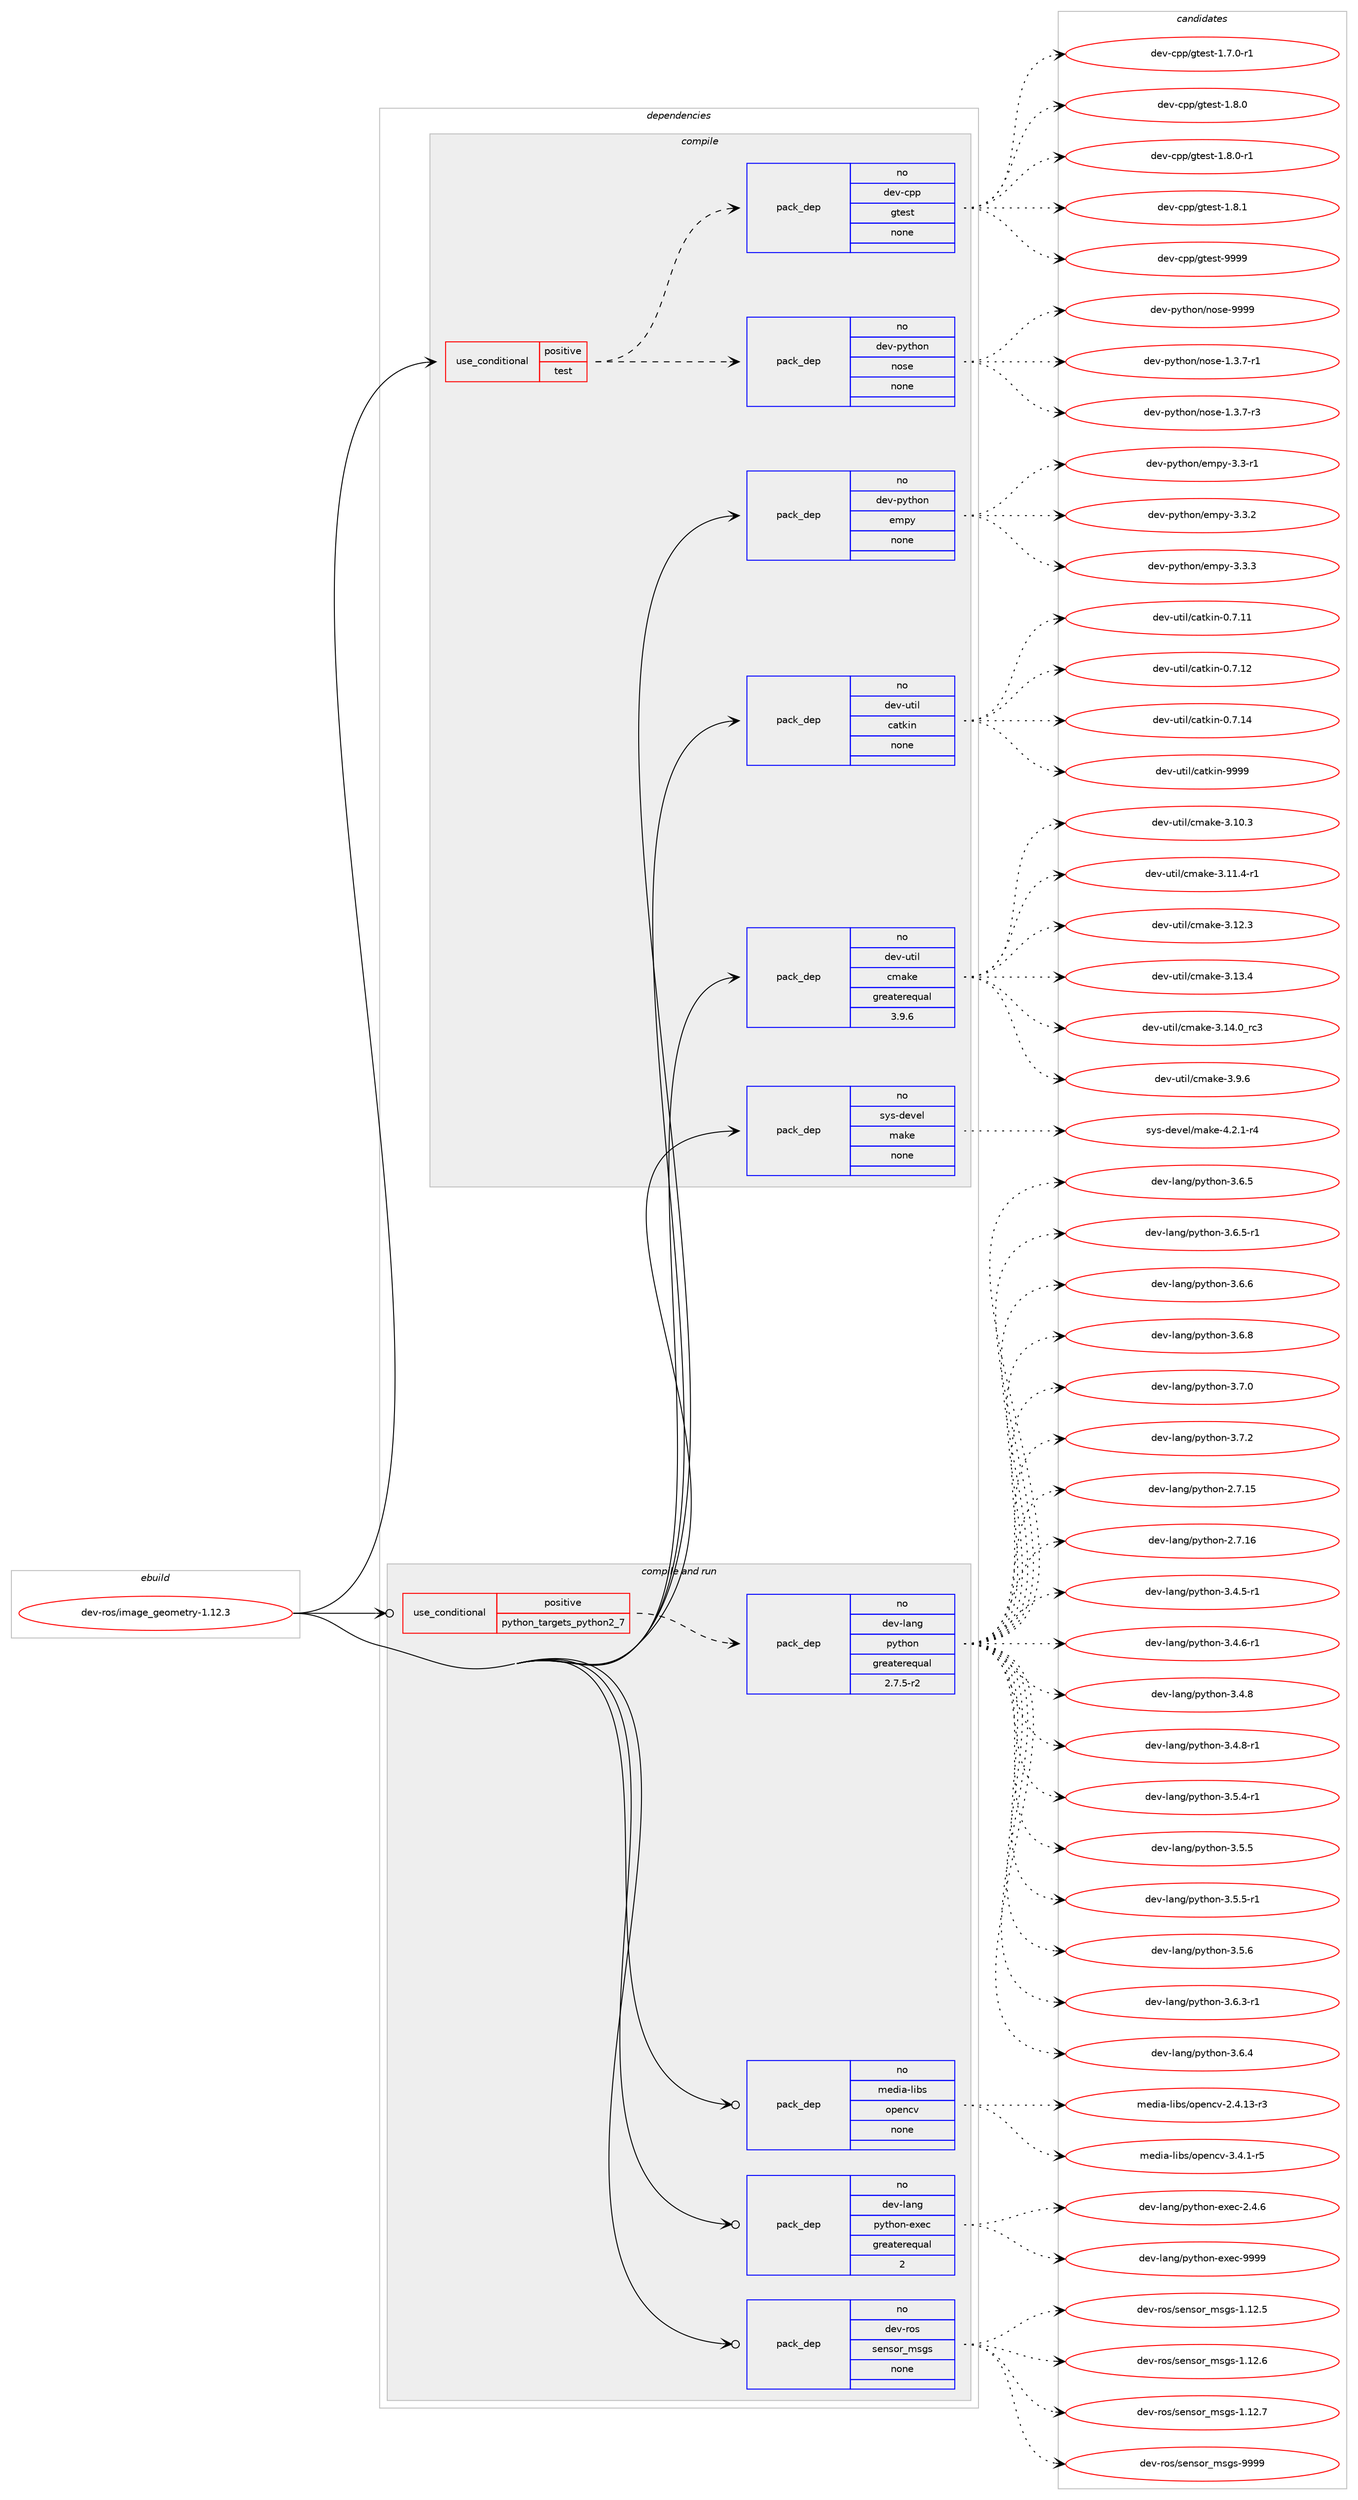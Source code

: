 digraph prolog {

# *************
# Graph options
# *************

newrank=true;
concentrate=true;
compound=true;
graph [rankdir=LR,fontname=Helvetica,fontsize=10,ranksep=1.5];#, ranksep=2.5, nodesep=0.2];
edge  [arrowhead=vee];
node  [fontname=Helvetica,fontsize=10];

# **********
# The ebuild
# **********

subgraph cluster_leftcol {
color=gray;
rank=same;
label=<<i>ebuild</i>>;
id [label="dev-ros/image_geometry-1.12.3", color=red, width=4, href="../dev-ros/image_geometry-1.12.3.svg"];
}

# ****************
# The dependencies
# ****************

subgraph cluster_midcol {
color=gray;
label=<<i>dependencies</i>>;
subgraph cluster_compile {
fillcolor="#eeeeee";
style=filled;
label=<<i>compile</i>>;
subgraph cond388703 {
dependency1457483 [label=<<TABLE BORDER="0" CELLBORDER="1" CELLSPACING="0" CELLPADDING="4"><TR><TD ROWSPAN="3" CELLPADDING="10">use_conditional</TD></TR><TR><TD>positive</TD></TR><TR><TD>test</TD></TR></TABLE>>, shape=none, color=red];
subgraph pack1045390 {
dependency1457484 [label=<<TABLE BORDER="0" CELLBORDER="1" CELLSPACING="0" CELLPADDING="4" WIDTH="220"><TR><TD ROWSPAN="6" CELLPADDING="30">pack_dep</TD></TR><TR><TD WIDTH="110">no</TD></TR><TR><TD>dev-python</TD></TR><TR><TD>nose</TD></TR><TR><TD>none</TD></TR><TR><TD></TD></TR></TABLE>>, shape=none, color=blue];
}
dependency1457483:e -> dependency1457484:w [weight=20,style="dashed",arrowhead="vee"];
subgraph pack1045391 {
dependency1457485 [label=<<TABLE BORDER="0" CELLBORDER="1" CELLSPACING="0" CELLPADDING="4" WIDTH="220"><TR><TD ROWSPAN="6" CELLPADDING="30">pack_dep</TD></TR><TR><TD WIDTH="110">no</TD></TR><TR><TD>dev-cpp</TD></TR><TR><TD>gtest</TD></TR><TR><TD>none</TD></TR><TR><TD></TD></TR></TABLE>>, shape=none, color=blue];
}
dependency1457483:e -> dependency1457485:w [weight=20,style="dashed",arrowhead="vee"];
}
id:e -> dependency1457483:w [weight=20,style="solid",arrowhead="vee"];
subgraph pack1045392 {
dependency1457486 [label=<<TABLE BORDER="0" CELLBORDER="1" CELLSPACING="0" CELLPADDING="4" WIDTH="220"><TR><TD ROWSPAN="6" CELLPADDING="30">pack_dep</TD></TR><TR><TD WIDTH="110">no</TD></TR><TR><TD>dev-python</TD></TR><TR><TD>empy</TD></TR><TR><TD>none</TD></TR><TR><TD></TD></TR></TABLE>>, shape=none, color=blue];
}
id:e -> dependency1457486:w [weight=20,style="solid",arrowhead="vee"];
subgraph pack1045393 {
dependency1457487 [label=<<TABLE BORDER="0" CELLBORDER="1" CELLSPACING="0" CELLPADDING="4" WIDTH="220"><TR><TD ROWSPAN="6" CELLPADDING="30">pack_dep</TD></TR><TR><TD WIDTH="110">no</TD></TR><TR><TD>dev-util</TD></TR><TR><TD>catkin</TD></TR><TR><TD>none</TD></TR><TR><TD></TD></TR></TABLE>>, shape=none, color=blue];
}
id:e -> dependency1457487:w [weight=20,style="solid",arrowhead="vee"];
subgraph pack1045394 {
dependency1457488 [label=<<TABLE BORDER="0" CELLBORDER="1" CELLSPACING="0" CELLPADDING="4" WIDTH="220"><TR><TD ROWSPAN="6" CELLPADDING="30">pack_dep</TD></TR><TR><TD WIDTH="110">no</TD></TR><TR><TD>dev-util</TD></TR><TR><TD>cmake</TD></TR><TR><TD>greaterequal</TD></TR><TR><TD>3.9.6</TD></TR></TABLE>>, shape=none, color=blue];
}
id:e -> dependency1457488:w [weight=20,style="solid",arrowhead="vee"];
subgraph pack1045395 {
dependency1457489 [label=<<TABLE BORDER="0" CELLBORDER="1" CELLSPACING="0" CELLPADDING="4" WIDTH="220"><TR><TD ROWSPAN="6" CELLPADDING="30">pack_dep</TD></TR><TR><TD WIDTH="110">no</TD></TR><TR><TD>sys-devel</TD></TR><TR><TD>make</TD></TR><TR><TD>none</TD></TR><TR><TD></TD></TR></TABLE>>, shape=none, color=blue];
}
id:e -> dependency1457489:w [weight=20,style="solid",arrowhead="vee"];
}
subgraph cluster_compileandrun {
fillcolor="#eeeeee";
style=filled;
label=<<i>compile and run</i>>;
subgraph cond388704 {
dependency1457490 [label=<<TABLE BORDER="0" CELLBORDER="1" CELLSPACING="0" CELLPADDING="4"><TR><TD ROWSPAN="3" CELLPADDING="10">use_conditional</TD></TR><TR><TD>positive</TD></TR><TR><TD>python_targets_python2_7</TD></TR></TABLE>>, shape=none, color=red];
subgraph pack1045396 {
dependency1457491 [label=<<TABLE BORDER="0" CELLBORDER="1" CELLSPACING="0" CELLPADDING="4" WIDTH="220"><TR><TD ROWSPAN="6" CELLPADDING="30">pack_dep</TD></TR><TR><TD WIDTH="110">no</TD></TR><TR><TD>dev-lang</TD></TR><TR><TD>python</TD></TR><TR><TD>greaterequal</TD></TR><TR><TD>2.7.5-r2</TD></TR></TABLE>>, shape=none, color=blue];
}
dependency1457490:e -> dependency1457491:w [weight=20,style="dashed",arrowhead="vee"];
}
id:e -> dependency1457490:w [weight=20,style="solid",arrowhead="odotvee"];
subgraph pack1045397 {
dependency1457492 [label=<<TABLE BORDER="0" CELLBORDER="1" CELLSPACING="0" CELLPADDING="4" WIDTH="220"><TR><TD ROWSPAN="6" CELLPADDING="30">pack_dep</TD></TR><TR><TD WIDTH="110">no</TD></TR><TR><TD>dev-lang</TD></TR><TR><TD>python-exec</TD></TR><TR><TD>greaterequal</TD></TR><TR><TD>2</TD></TR></TABLE>>, shape=none, color=blue];
}
id:e -> dependency1457492:w [weight=20,style="solid",arrowhead="odotvee"];
subgraph pack1045398 {
dependency1457493 [label=<<TABLE BORDER="0" CELLBORDER="1" CELLSPACING="0" CELLPADDING="4" WIDTH="220"><TR><TD ROWSPAN="6" CELLPADDING="30">pack_dep</TD></TR><TR><TD WIDTH="110">no</TD></TR><TR><TD>dev-ros</TD></TR><TR><TD>sensor_msgs</TD></TR><TR><TD>none</TD></TR><TR><TD></TD></TR></TABLE>>, shape=none, color=blue];
}
id:e -> dependency1457493:w [weight=20,style="solid",arrowhead="odotvee"];
subgraph pack1045399 {
dependency1457494 [label=<<TABLE BORDER="0" CELLBORDER="1" CELLSPACING="0" CELLPADDING="4" WIDTH="220"><TR><TD ROWSPAN="6" CELLPADDING="30">pack_dep</TD></TR><TR><TD WIDTH="110">no</TD></TR><TR><TD>media-libs</TD></TR><TR><TD>opencv</TD></TR><TR><TD>none</TD></TR><TR><TD></TD></TR></TABLE>>, shape=none, color=blue];
}
id:e -> dependency1457494:w [weight=20,style="solid",arrowhead="odotvee"];
}
subgraph cluster_run {
fillcolor="#eeeeee";
style=filled;
label=<<i>run</i>>;
}
}

# **************
# The candidates
# **************

subgraph cluster_choices {
rank=same;
color=gray;
label=<<i>candidates</i>>;

subgraph choice1045390 {
color=black;
nodesep=1;
choice10010111845112121116104111110471101111151014549465146554511449 [label="dev-python/nose-1.3.7-r1", color=red, width=4,href="../dev-python/nose-1.3.7-r1.svg"];
choice10010111845112121116104111110471101111151014549465146554511451 [label="dev-python/nose-1.3.7-r3", color=red, width=4,href="../dev-python/nose-1.3.7-r3.svg"];
choice10010111845112121116104111110471101111151014557575757 [label="dev-python/nose-9999", color=red, width=4,href="../dev-python/nose-9999.svg"];
dependency1457484:e -> choice10010111845112121116104111110471101111151014549465146554511449:w [style=dotted,weight="100"];
dependency1457484:e -> choice10010111845112121116104111110471101111151014549465146554511451:w [style=dotted,weight="100"];
dependency1457484:e -> choice10010111845112121116104111110471101111151014557575757:w [style=dotted,weight="100"];
}
subgraph choice1045391 {
color=black;
nodesep=1;
choice1001011184599112112471031161011151164549465546484511449 [label="dev-cpp/gtest-1.7.0-r1", color=red, width=4,href="../dev-cpp/gtest-1.7.0-r1.svg"];
choice100101118459911211247103116101115116454946564648 [label="dev-cpp/gtest-1.8.0", color=red, width=4,href="../dev-cpp/gtest-1.8.0.svg"];
choice1001011184599112112471031161011151164549465646484511449 [label="dev-cpp/gtest-1.8.0-r1", color=red, width=4,href="../dev-cpp/gtest-1.8.0-r1.svg"];
choice100101118459911211247103116101115116454946564649 [label="dev-cpp/gtest-1.8.1", color=red, width=4,href="../dev-cpp/gtest-1.8.1.svg"];
choice1001011184599112112471031161011151164557575757 [label="dev-cpp/gtest-9999", color=red, width=4,href="../dev-cpp/gtest-9999.svg"];
dependency1457485:e -> choice1001011184599112112471031161011151164549465546484511449:w [style=dotted,weight="100"];
dependency1457485:e -> choice100101118459911211247103116101115116454946564648:w [style=dotted,weight="100"];
dependency1457485:e -> choice1001011184599112112471031161011151164549465646484511449:w [style=dotted,weight="100"];
dependency1457485:e -> choice100101118459911211247103116101115116454946564649:w [style=dotted,weight="100"];
dependency1457485:e -> choice1001011184599112112471031161011151164557575757:w [style=dotted,weight="100"];
}
subgraph choice1045392 {
color=black;
nodesep=1;
choice1001011184511212111610411111047101109112121455146514511449 [label="dev-python/empy-3.3-r1", color=red, width=4,href="../dev-python/empy-3.3-r1.svg"];
choice1001011184511212111610411111047101109112121455146514650 [label="dev-python/empy-3.3.2", color=red, width=4,href="../dev-python/empy-3.3.2.svg"];
choice1001011184511212111610411111047101109112121455146514651 [label="dev-python/empy-3.3.3", color=red, width=4,href="../dev-python/empy-3.3.3.svg"];
dependency1457486:e -> choice1001011184511212111610411111047101109112121455146514511449:w [style=dotted,weight="100"];
dependency1457486:e -> choice1001011184511212111610411111047101109112121455146514650:w [style=dotted,weight="100"];
dependency1457486:e -> choice1001011184511212111610411111047101109112121455146514651:w [style=dotted,weight="100"];
}
subgraph choice1045393 {
color=black;
nodesep=1;
choice1001011184511711610510847999711610710511045484655464949 [label="dev-util/catkin-0.7.11", color=red, width=4,href="../dev-util/catkin-0.7.11.svg"];
choice1001011184511711610510847999711610710511045484655464950 [label="dev-util/catkin-0.7.12", color=red, width=4,href="../dev-util/catkin-0.7.12.svg"];
choice1001011184511711610510847999711610710511045484655464952 [label="dev-util/catkin-0.7.14", color=red, width=4,href="../dev-util/catkin-0.7.14.svg"];
choice100101118451171161051084799971161071051104557575757 [label="dev-util/catkin-9999", color=red, width=4,href="../dev-util/catkin-9999.svg"];
dependency1457487:e -> choice1001011184511711610510847999711610710511045484655464949:w [style=dotted,weight="100"];
dependency1457487:e -> choice1001011184511711610510847999711610710511045484655464950:w [style=dotted,weight="100"];
dependency1457487:e -> choice1001011184511711610510847999711610710511045484655464952:w [style=dotted,weight="100"];
dependency1457487:e -> choice100101118451171161051084799971161071051104557575757:w [style=dotted,weight="100"];
}
subgraph choice1045394 {
color=black;
nodesep=1;
choice1001011184511711610510847991099710710145514649484651 [label="dev-util/cmake-3.10.3", color=red, width=4,href="../dev-util/cmake-3.10.3.svg"];
choice10010111845117116105108479910997107101455146494946524511449 [label="dev-util/cmake-3.11.4-r1", color=red, width=4,href="../dev-util/cmake-3.11.4-r1.svg"];
choice1001011184511711610510847991099710710145514649504651 [label="dev-util/cmake-3.12.3", color=red, width=4,href="../dev-util/cmake-3.12.3.svg"];
choice1001011184511711610510847991099710710145514649514652 [label="dev-util/cmake-3.13.4", color=red, width=4,href="../dev-util/cmake-3.13.4.svg"];
choice1001011184511711610510847991099710710145514649524648951149951 [label="dev-util/cmake-3.14.0_rc3", color=red, width=4,href="../dev-util/cmake-3.14.0_rc3.svg"];
choice10010111845117116105108479910997107101455146574654 [label="dev-util/cmake-3.9.6", color=red, width=4,href="../dev-util/cmake-3.9.6.svg"];
dependency1457488:e -> choice1001011184511711610510847991099710710145514649484651:w [style=dotted,weight="100"];
dependency1457488:e -> choice10010111845117116105108479910997107101455146494946524511449:w [style=dotted,weight="100"];
dependency1457488:e -> choice1001011184511711610510847991099710710145514649504651:w [style=dotted,weight="100"];
dependency1457488:e -> choice1001011184511711610510847991099710710145514649514652:w [style=dotted,weight="100"];
dependency1457488:e -> choice1001011184511711610510847991099710710145514649524648951149951:w [style=dotted,weight="100"];
dependency1457488:e -> choice10010111845117116105108479910997107101455146574654:w [style=dotted,weight="100"];
}
subgraph choice1045395 {
color=black;
nodesep=1;
choice1151211154510010111810110847109971071014552465046494511452 [label="sys-devel/make-4.2.1-r4", color=red, width=4,href="../sys-devel/make-4.2.1-r4.svg"];
dependency1457489:e -> choice1151211154510010111810110847109971071014552465046494511452:w [style=dotted,weight="100"];
}
subgraph choice1045396 {
color=black;
nodesep=1;
choice10010111845108971101034711212111610411111045504655464953 [label="dev-lang/python-2.7.15", color=red, width=4,href="../dev-lang/python-2.7.15.svg"];
choice10010111845108971101034711212111610411111045504655464954 [label="dev-lang/python-2.7.16", color=red, width=4,href="../dev-lang/python-2.7.16.svg"];
choice1001011184510897110103471121211161041111104551465246534511449 [label="dev-lang/python-3.4.5-r1", color=red, width=4,href="../dev-lang/python-3.4.5-r1.svg"];
choice1001011184510897110103471121211161041111104551465246544511449 [label="dev-lang/python-3.4.6-r1", color=red, width=4,href="../dev-lang/python-3.4.6-r1.svg"];
choice100101118451089711010347112121116104111110455146524656 [label="dev-lang/python-3.4.8", color=red, width=4,href="../dev-lang/python-3.4.8.svg"];
choice1001011184510897110103471121211161041111104551465246564511449 [label="dev-lang/python-3.4.8-r1", color=red, width=4,href="../dev-lang/python-3.4.8-r1.svg"];
choice1001011184510897110103471121211161041111104551465346524511449 [label="dev-lang/python-3.5.4-r1", color=red, width=4,href="../dev-lang/python-3.5.4-r1.svg"];
choice100101118451089711010347112121116104111110455146534653 [label="dev-lang/python-3.5.5", color=red, width=4,href="../dev-lang/python-3.5.5.svg"];
choice1001011184510897110103471121211161041111104551465346534511449 [label="dev-lang/python-3.5.5-r1", color=red, width=4,href="../dev-lang/python-3.5.5-r1.svg"];
choice100101118451089711010347112121116104111110455146534654 [label="dev-lang/python-3.5.6", color=red, width=4,href="../dev-lang/python-3.5.6.svg"];
choice1001011184510897110103471121211161041111104551465446514511449 [label="dev-lang/python-3.6.3-r1", color=red, width=4,href="../dev-lang/python-3.6.3-r1.svg"];
choice100101118451089711010347112121116104111110455146544652 [label="dev-lang/python-3.6.4", color=red, width=4,href="../dev-lang/python-3.6.4.svg"];
choice100101118451089711010347112121116104111110455146544653 [label="dev-lang/python-3.6.5", color=red, width=4,href="../dev-lang/python-3.6.5.svg"];
choice1001011184510897110103471121211161041111104551465446534511449 [label="dev-lang/python-3.6.5-r1", color=red, width=4,href="../dev-lang/python-3.6.5-r1.svg"];
choice100101118451089711010347112121116104111110455146544654 [label="dev-lang/python-3.6.6", color=red, width=4,href="../dev-lang/python-3.6.6.svg"];
choice100101118451089711010347112121116104111110455146544656 [label="dev-lang/python-3.6.8", color=red, width=4,href="../dev-lang/python-3.6.8.svg"];
choice100101118451089711010347112121116104111110455146554648 [label="dev-lang/python-3.7.0", color=red, width=4,href="../dev-lang/python-3.7.0.svg"];
choice100101118451089711010347112121116104111110455146554650 [label="dev-lang/python-3.7.2", color=red, width=4,href="../dev-lang/python-3.7.2.svg"];
dependency1457491:e -> choice10010111845108971101034711212111610411111045504655464953:w [style=dotted,weight="100"];
dependency1457491:e -> choice10010111845108971101034711212111610411111045504655464954:w [style=dotted,weight="100"];
dependency1457491:e -> choice1001011184510897110103471121211161041111104551465246534511449:w [style=dotted,weight="100"];
dependency1457491:e -> choice1001011184510897110103471121211161041111104551465246544511449:w [style=dotted,weight="100"];
dependency1457491:e -> choice100101118451089711010347112121116104111110455146524656:w [style=dotted,weight="100"];
dependency1457491:e -> choice1001011184510897110103471121211161041111104551465246564511449:w [style=dotted,weight="100"];
dependency1457491:e -> choice1001011184510897110103471121211161041111104551465346524511449:w [style=dotted,weight="100"];
dependency1457491:e -> choice100101118451089711010347112121116104111110455146534653:w [style=dotted,weight="100"];
dependency1457491:e -> choice1001011184510897110103471121211161041111104551465346534511449:w [style=dotted,weight="100"];
dependency1457491:e -> choice100101118451089711010347112121116104111110455146534654:w [style=dotted,weight="100"];
dependency1457491:e -> choice1001011184510897110103471121211161041111104551465446514511449:w [style=dotted,weight="100"];
dependency1457491:e -> choice100101118451089711010347112121116104111110455146544652:w [style=dotted,weight="100"];
dependency1457491:e -> choice100101118451089711010347112121116104111110455146544653:w [style=dotted,weight="100"];
dependency1457491:e -> choice1001011184510897110103471121211161041111104551465446534511449:w [style=dotted,weight="100"];
dependency1457491:e -> choice100101118451089711010347112121116104111110455146544654:w [style=dotted,weight="100"];
dependency1457491:e -> choice100101118451089711010347112121116104111110455146544656:w [style=dotted,weight="100"];
dependency1457491:e -> choice100101118451089711010347112121116104111110455146554648:w [style=dotted,weight="100"];
dependency1457491:e -> choice100101118451089711010347112121116104111110455146554650:w [style=dotted,weight="100"];
}
subgraph choice1045397 {
color=black;
nodesep=1;
choice1001011184510897110103471121211161041111104510112010199455046524654 [label="dev-lang/python-exec-2.4.6", color=red, width=4,href="../dev-lang/python-exec-2.4.6.svg"];
choice10010111845108971101034711212111610411111045101120101994557575757 [label="dev-lang/python-exec-9999", color=red, width=4,href="../dev-lang/python-exec-9999.svg"];
dependency1457492:e -> choice1001011184510897110103471121211161041111104510112010199455046524654:w [style=dotted,weight="100"];
dependency1457492:e -> choice10010111845108971101034711212111610411111045101120101994557575757:w [style=dotted,weight="100"];
}
subgraph choice1045398 {
color=black;
nodesep=1;
choice10010111845114111115471151011101151111149510911510311545494649504653 [label="dev-ros/sensor_msgs-1.12.5", color=red, width=4,href="../dev-ros/sensor_msgs-1.12.5.svg"];
choice10010111845114111115471151011101151111149510911510311545494649504654 [label="dev-ros/sensor_msgs-1.12.6", color=red, width=4,href="../dev-ros/sensor_msgs-1.12.6.svg"];
choice10010111845114111115471151011101151111149510911510311545494649504655 [label="dev-ros/sensor_msgs-1.12.7", color=red, width=4,href="../dev-ros/sensor_msgs-1.12.7.svg"];
choice1001011184511411111547115101110115111114951091151031154557575757 [label="dev-ros/sensor_msgs-9999", color=red, width=4,href="../dev-ros/sensor_msgs-9999.svg"];
dependency1457493:e -> choice10010111845114111115471151011101151111149510911510311545494649504653:w [style=dotted,weight="100"];
dependency1457493:e -> choice10010111845114111115471151011101151111149510911510311545494649504654:w [style=dotted,weight="100"];
dependency1457493:e -> choice10010111845114111115471151011101151111149510911510311545494649504655:w [style=dotted,weight="100"];
dependency1457493:e -> choice1001011184511411111547115101110115111114951091151031154557575757:w [style=dotted,weight="100"];
}
subgraph choice1045399 {
color=black;
nodesep=1;
choice1091011001059745108105981154711111210111099118455046524649514511451 [label="media-libs/opencv-2.4.13-r3", color=red, width=4,href="../media-libs/opencv-2.4.13-r3.svg"];
choice10910110010597451081059811547111112101110991184551465246494511453 [label="media-libs/opencv-3.4.1-r5", color=red, width=4,href="../media-libs/opencv-3.4.1-r5.svg"];
dependency1457494:e -> choice1091011001059745108105981154711111210111099118455046524649514511451:w [style=dotted,weight="100"];
dependency1457494:e -> choice10910110010597451081059811547111112101110991184551465246494511453:w [style=dotted,weight="100"];
}
}

}
